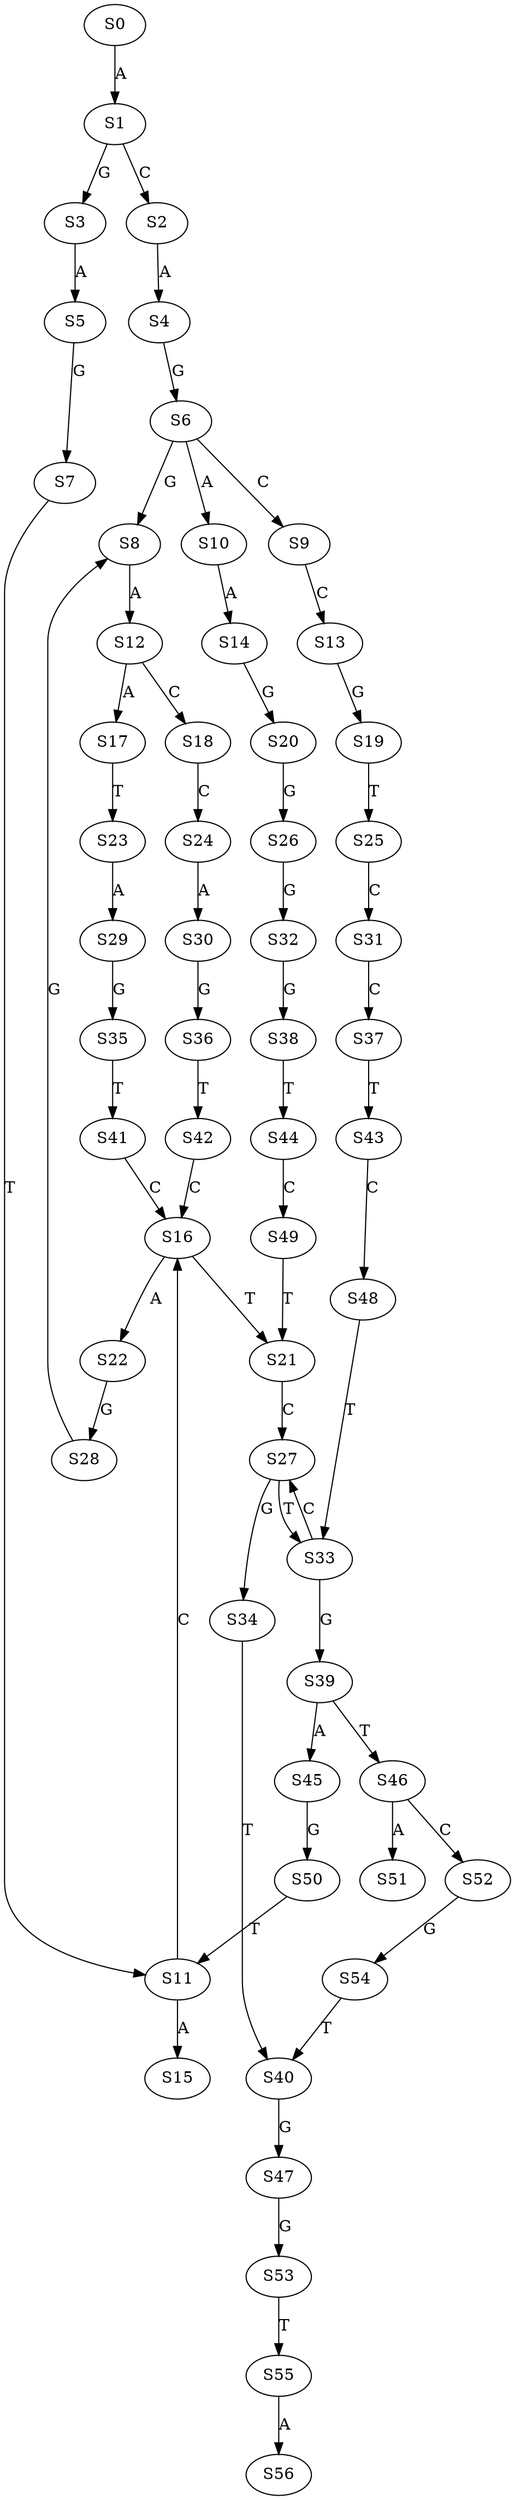 strict digraph  {
	S0 -> S1 [ label = A ];
	S1 -> S2 [ label = C ];
	S1 -> S3 [ label = G ];
	S2 -> S4 [ label = A ];
	S3 -> S5 [ label = A ];
	S4 -> S6 [ label = G ];
	S5 -> S7 [ label = G ];
	S6 -> S8 [ label = G ];
	S6 -> S9 [ label = C ];
	S6 -> S10 [ label = A ];
	S7 -> S11 [ label = T ];
	S8 -> S12 [ label = A ];
	S9 -> S13 [ label = C ];
	S10 -> S14 [ label = A ];
	S11 -> S15 [ label = A ];
	S11 -> S16 [ label = C ];
	S12 -> S17 [ label = A ];
	S12 -> S18 [ label = C ];
	S13 -> S19 [ label = G ];
	S14 -> S20 [ label = G ];
	S16 -> S21 [ label = T ];
	S16 -> S22 [ label = A ];
	S17 -> S23 [ label = T ];
	S18 -> S24 [ label = C ];
	S19 -> S25 [ label = T ];
	S20 -> S26 [ label = G ];
	S21 -> S27 [ label = C ];
	S22 -> S28 [ label = G ];
	S23 -> S29 [ label = A ];
	S24 -> S30 [ label = A ];
	S25 -> S31 [ label = C ];
	S26 -> S32 [ label = G ];
	S27 -> S33 [ label = T ];
	S27 -> S34 [ label = G ];
	S28 -> S8 [ label = G ];
	S29 -> S35 [ label = G ];
	S30 -> S36 [ label = G ];
	S31 -> S37 [ label = C ];
	S32 -> S38 [ label = G ];
	S33 -> S39 [ label = G ];
	S33 -> S27 [ label = C ];
	S34 -> S40 [ label = T ];
	S35 -> S41 [ label = T ];
	S36 -> S42 [ label = T ];
	S37 -> S43 [ label = T ];
	S38 -> S44 [ label = T ];
	S39 -> S45 [ label = A ];
	S39 -> S46 [ label = T ];
	S40 -> S47 [ label = G ];
	S41 -> S16 [ label = C ];
	S42 -> S16 [ label = C ];
	S43 -> S48 [ label = C ];
	S44 -> S49 [ label = C ];
	S45 -> S50 [ label = G ];
	S46 -> S51 [ label = A ];
	S46 -> S52 [ label = C ];
	S47 -> S53 [ label = G ];
	S48 -> S33 [ label = T ];
	S49 -> S21 [ label = T ];
	S50 -> S11 [ label = T ];
	S52 -> S54 [ label = G ];
	S53 -> S55 [ label = T ];
	S54 -> S40 [ label = T ];
	S55 -> S56 [ label = A ];
}
